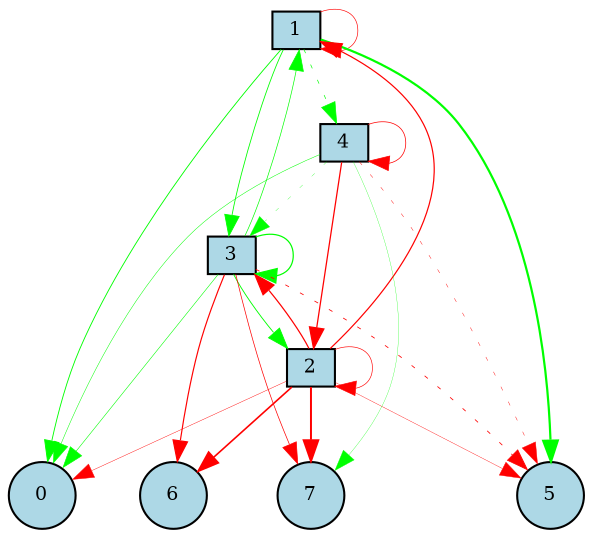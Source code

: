 digraph {
	node [fontsize=9 height=0.2 shape=circle width=0.2]
	1 [fillcolor=lightgray shape=box style=filled]
	2 [fillcolor=lightgray shape=box style=filled]
	3 [fillcolor=lightgray shape=box style=filled]
	4 [fillcolor=lightgray shape=box style=filled]
	0 [fillcolor=lightblue style=filled]
	1 [fillcolor=lightblue style=filled]
	2 [fillcolor=lightblue style=filled]
	3 [fillcolor=lightblue style=filled]
	4 [fillcolor=lightblue style=filled]
	5 [fillcolor=lightblue style=filled]
	6 [fillcolor=lightblue style=filled]
	7 [fillcolor=lightblue style=filled]
	3 -> 6 [color=red penwidth=0.5631443540487053 style=solid]
	4 -> 5 [color=red penwidth=0.2074091384862663 style=dotted]
	2 -> 0 [color=red penwidth=0.20397366537213402 style=solid]
	2 -> 2 [color=red penwidth=0.3075522912868974 style=solid]
	1 -> 1 [color=red penwidth=0.3101937081168804 style=solid]
	3 -> 1 [color=green penwidth=0.32794554496177686 style=solid]
	3 -> 7 [color=red penwidth=0.3406032565038417 style=solid]
	4 -> 3 [color=green penwidth=0.14028916146301457 style=dotted]
	1 -> 5 [color=green penwidth=1.0608358303355319 style=solid]
	3 -> 3 [color=green penwidth=0.5860168611552921 style=solid]
	2 -> 7 [color=red penwidth=0.9482932332235929 style=solid]
	3 -> 5 [color=red penwidth=0.38536655975415524 style=dotted]
	1 -> 0 [color=green penwidth=0.43088893149990426 style=solid]
	2 -> 1 [color=red penwidth=0.5799765986737356 style=solid]
	4 -> 4 [color=red penwidth=0.3519124952570788 style=solid]
	2 -> 5 [color=red penwidth=0.1798928134613681 style=solid]
	4 -> 2 [color=red penwidth=0.6030369977141743 style=solid]
	1 -> 3 [color=green penwidth=0.4013018343268727 style=solid]
	4 -> 0 [color=green penwidth=0.2359070234215639 style=solid]
	3 -> 0 [color=green penwidth=0.27094640620996 style=solid]
	2 -> 3 [color=red penwidth=0.5871186208997285 style=solid]
	3 -> 2 [color=green penwidth=0.4286954644308597 style=solid]
	1 -> 4 [color=green penwidth=0.31895320818611583 style=dotted]
	4 -> 7 [color=green penwidth=0.13789378338749608 style=solid]
	2 -> 6 [color=red penwidth=0.7738034085327588 style=solid]
}
